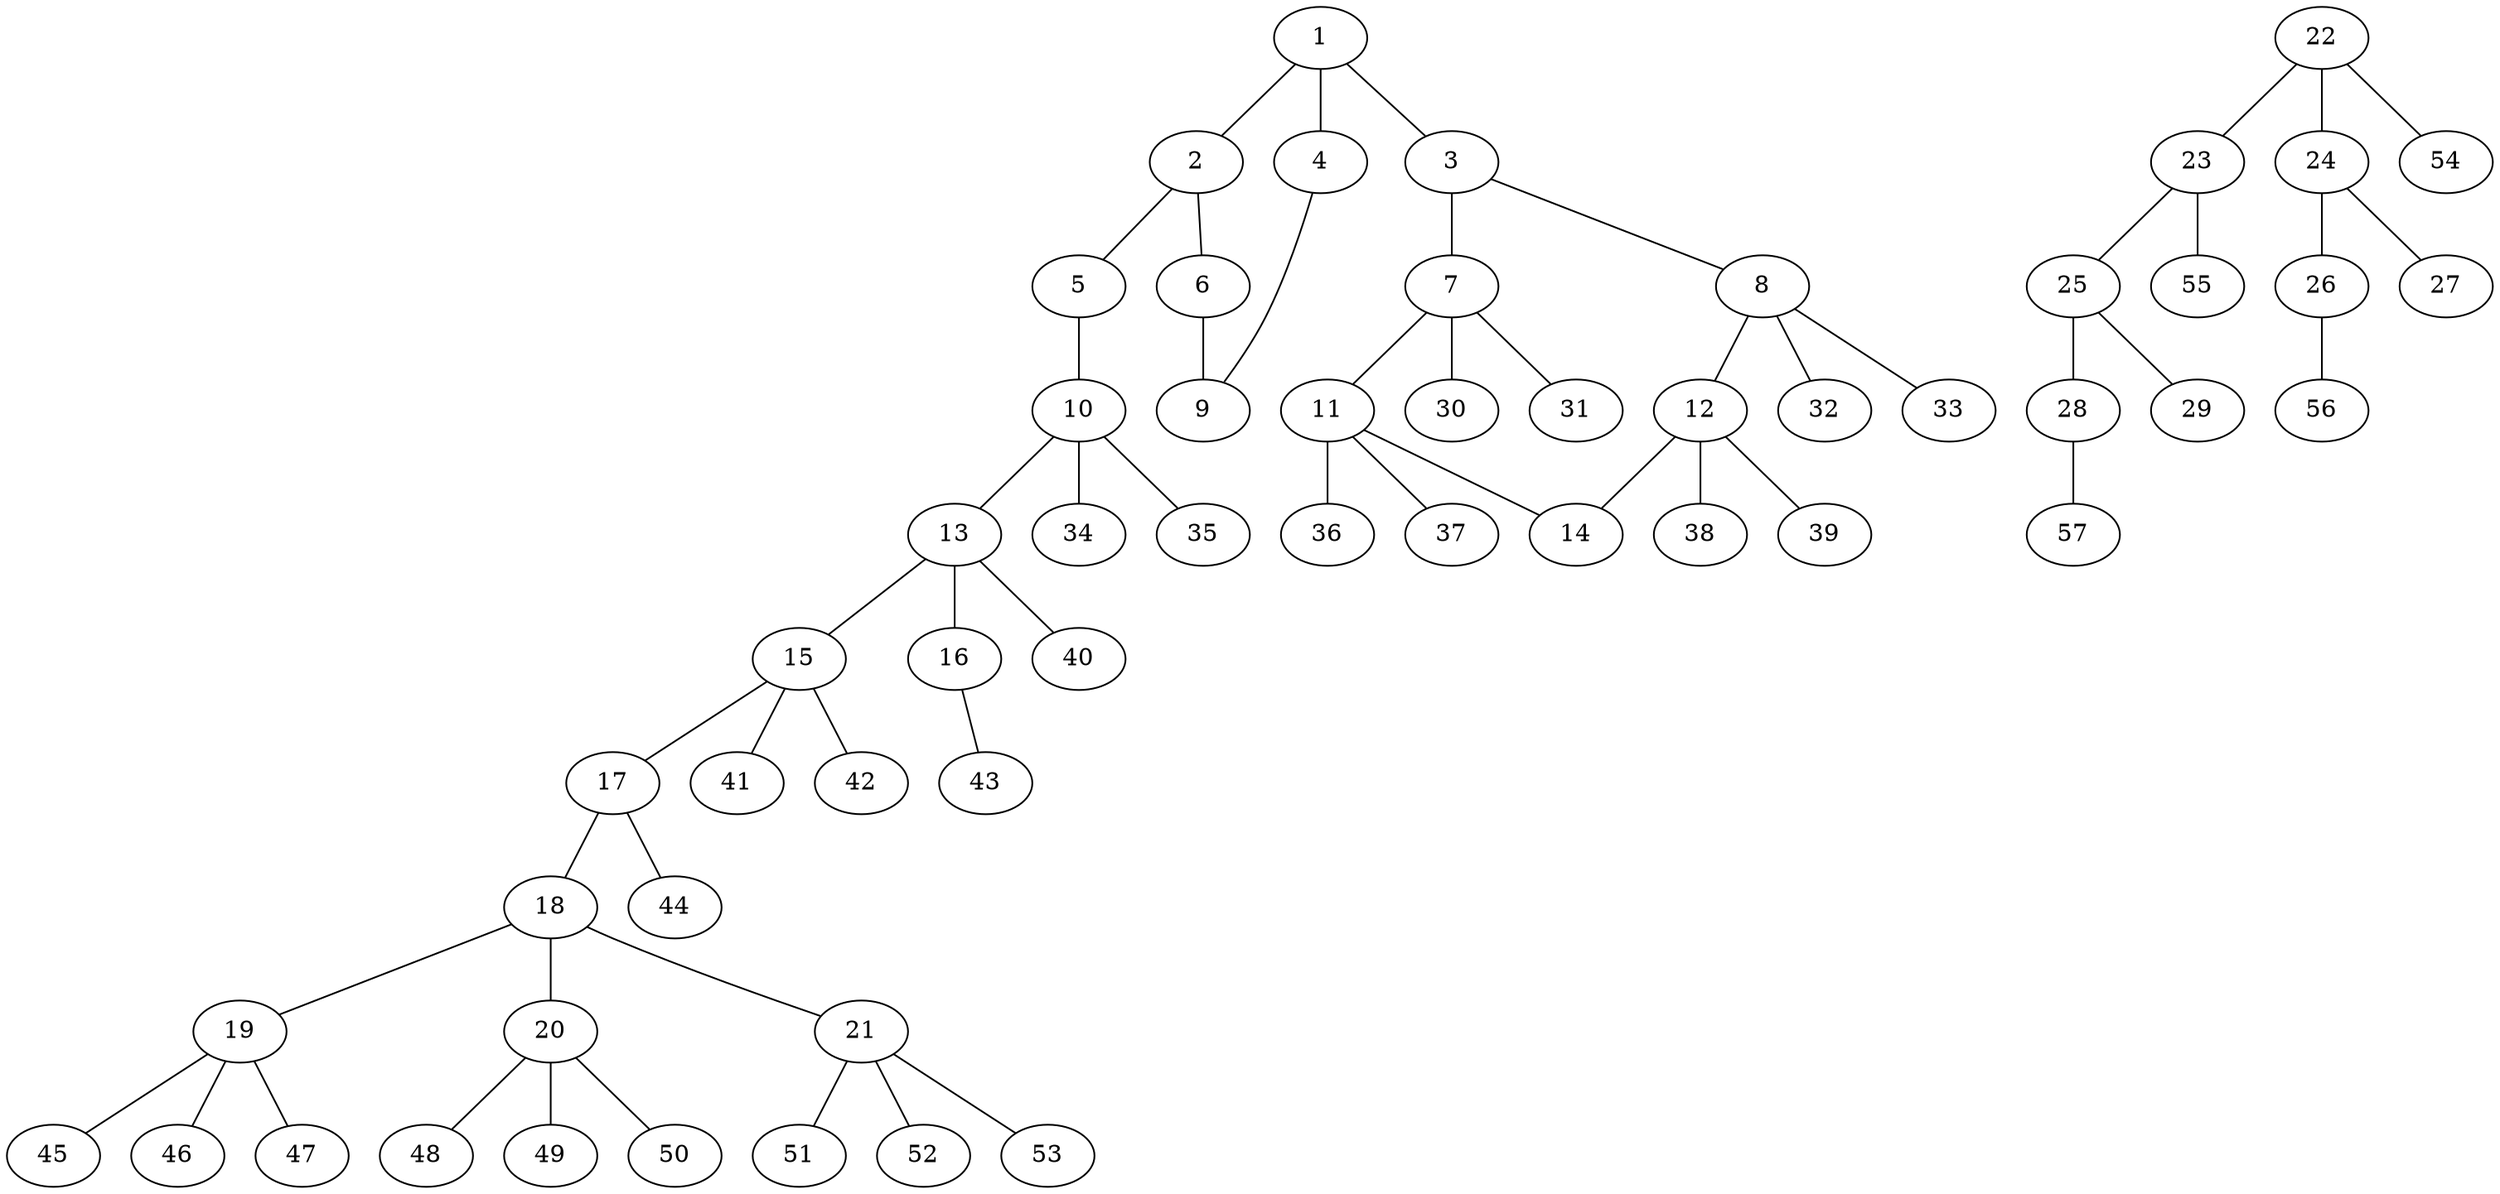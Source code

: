graph molecule_2293 {
	1	 [chem=C];
	2	 [chem=C];
	1 -- 2	 [valence=1];
	3	 [chem=N];
	1 -- 3	 [valence=1];
	4	 [chem=N];
	1 -- 4	 [valence=2];
	5	 [chem=O];
	2 -- 5	 [valence=1];
	6	 [chem=N];
	2 -- 6	 [valence=2];
	7	 [chem=C];
	3 -- 7	 [valence=1];
	8	 [chem=C];
	3 -- 8	 [valence=1];
	9	 [chem=S];
	4 -- 9	 [valence=1];
	10	 [chem=C];
	5 -- 10	 [valence=1];
	6 -- 9	 [valence=1];
	11	 [chem=C];
	7 -- 11	 [valence=1];
	30	 [chem=H];
	7 -- 30	 [valence=1];
	31	 [chem=H];
	7 -- 31	 [valence=1];
	12	 [chem=C];
	8 -- 12	 [valence=1];
	32	 [chem=H];
	8 -- 32	 [valence=1];
	33	 [chem=H];
	8 -- 33	 [valence=1];
	13	 [chem=C];
	10 -- 13	 [valence=1];
	34	 [chem=H];
	10 -- 34	 [valence=1];
	35	 [chem=H];
	10 -- 35	 [valence=1];
	14	 [chem=O];
	11 -- 14	 [valence=1];
	36	 [chem=H];
	11 -- 36	 [valence=1];
	37	 [chem=H];
	11 -- 37	 [valence=1];
	12 -- 14	 [valence=1];
	38	 [chem=H];
	12 -- 38	 [valence=1];
	39	 [chem=H];
	12 -- 39	 [valence=1];
	15	 [chem=C];
	13 -- 15	 [valence=1];
	16	 [chem=O];
	13 -- 16	 [valence=1];
	40	 [chem=H];
	13 -- 40	 [valence=1];
	17	 [chem=N];
	15 -- 17	 [valence=1];
	41	 [chem=H];
	15 -- 41	 [valence=1];
	42	 [chem=H];
	15 -- 42	 [valence=1];
	43	 [chem=H];
	16 -- 43	 [valence=1];
	18	 [chem=C];
	17 -- 18	 [valence=1];
	44	 [chem=H];
	17 -- 44	 [valence=1];
	19	 [chem=C];
	18 -- 19	 [valence=1];
	20	 [chem=C];
	18 -- 20	 [valence=1];
	21	 [chem=C];
	18 -- 21	 [valence=1];
	45	 [chem=H];
	19 -- 45	 [valence=1];
	46	 [chem=H];
	19 -- 46	 [valence=1];
	47	 [chem=H];
	19 -- 47	 [valence=1];
	48	 [chem=H];
	20 -- 48	 [valence=1];
	49	 [chem=H];
	20 -- 49	 [valence=1];
	50	 [chem=H];
	20 -- 50	 [valence=1];
	51	 [chem=H];
	21 -- 51	 [valence=1];
	52	 [chem=H];
	21 -- 52	 [valence=1];
	53	 [chem=H];
	21 -- 53	 [valence=1];
	22	 [chem=C];
	23	 [chem=C];
	22 -- 23	 [valence=2];
	24	 [chem=C];
	22 -- 24	 [valence=1];
	54	 [chem=H];
	22 -- 54	 [valence=1];
	25	 [chem=C];
	23 -- 25	 [valence=1];
	55	 [chem=H];
	23 -- 55	 [valence=1];
	26	 [chem=O];
	24 -- 26	 [valence=1];
	27	 [chem=O];
	24 -- 27	 [valence=2];
	28	 [chem=O];
	25 -- 28	 [valence=1];
	29	 [chem=O];
	25 -- 29	 [valence=2];
	56	 [chem=H];
	26 -- 56	 [valence=1];
	57	 [chem=H];
	28 -- 57	 [valence=1];
}
